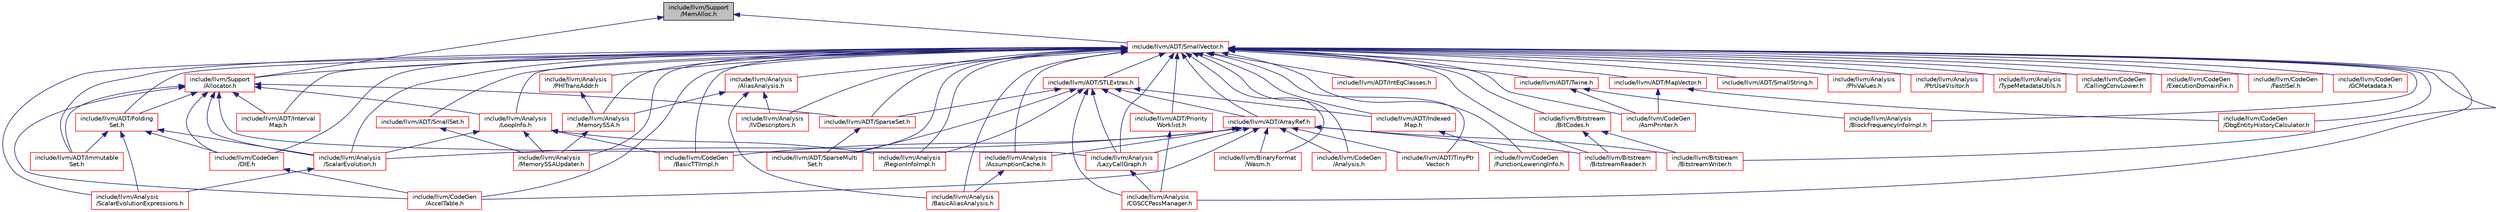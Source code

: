 digraph "include/llvm/Support/MemAlloc.h"
{
 // LATEX_PDF_SIZE
  bgcolor="transparent";
  edge [fontname="Helvetica",fontsize="10",labelfontname="Helvetica",labelfontsize="10"];
  node [fontname="Helvetica",fontsize="10",shape="box"];
  Node1 [label="include/llvm/Support\l/MemAlloc.h",height=0.2,width=0.4,color="black", fillcolor="grey75", style="filled", fontcolor="black",tooltip="This file defines counterparts of C library allocation functions defined in the namespace 'std'."];
  Node1 -> Node2 [dir="back",color="midnightblue",fontsize="10",style="solid",fontname="Helvetica"];
  Node2 [label="include/llvm/ADT/SmallVector.h",height=0.2,width=0.4,color="red",URL="$SmallVector_8h.html",tooltip=" "];
  Node2 -> Node3 [dir="back",color="midnightblue",fontsize="10",style="solid",fontname="Helvetica"];
  Node3 [label="include/llvm/ADT/ArrayRef.h",height=0.2,width=0.4,color="red",URL="$ArrayRef_8h.html",tooltip=" "];
  Node3 -> Node2689 [dir="back",color="midnightblue",fontsize="10",style="solid",fontname="Helvetica"];
  Node2689 [label="include/llvm/ADT/TinyPtr\lVector.h",height=0.2,width=0.4,color="red",URL="$TinyPtrVector_8h.html",tooltip=" "];
  Node3 -> Node1791 [dir="back",color="midnightblue",fontsize="10",style="solid",fontname="Helvetica"];
  Node1791 [label="include/llvm/Analysis\l/AssumptionCache.h",height=0.2,width=0.4,color="red",URL="$AssumptionCache_8h.html",tooltip=" "];
  Node1791 -> Node1455 [dir="back",color="midnightblue",fontsize="10",style="solid",fontname="Helvetica"];
  Node1455 [label="include/llvm/Analysis\l/BasicAliasAnalysis.h",height=0.2,width=0.4,color="red",URL="$BasicAliasAnalysis_8h.html",tooltip="This is the interface for LLVM's primary stateless and local alias analysis."];
  Node3 -> Node803 [dir="back",color="midnightblue",fontsize="10",style="solid",fontname="Helvetica"];
  Node803 [label="include/llvm/Analysis\l/LazyCallGraph.h",height=0.2,width=0.4,color="red",URL="$LazyCallGraph_8h.html",tooltip="Implements a lazy call graph analysis and related passes for the new pass manager."];
  Node803 -> Node804 [dir="back",color="midnightblue",fontsize="10",style="solid",fontname="Helvetica"];
  Node804 [label="include/llvm/Analysis\l/CGSCCPassManager.h",height=0.2,width=0.4,color="red",URL="$CGSCCPassManager_8h.html",tooltip="This header provides classes for managing passes over SCCs of the call graph."];
  Node3 -> Node1468 [dir="back",color="midnightblue",fontsize="10",style="solid",fontname="Helvetica"];
  Node1468 [label="include/llvm/Analysis\l/ScalarEvolution.h",height=0.2,width=0.4,color="red",URL="$ScalarEvolution_8h.html",tooltip=" "];
  Node1468 -> Node834 [dir="back",color="midnightblue",fontsize="10",style="solid",fontname="Helvetica"];
  Node834 [label="include/llvm/Analysis\l/ScalarEvolutionExpressions.h",height=0.2,width=0.4,color="red",URL="$ScalarEvolutionExpressions_8h.html",tooltip=" "];
  Node3 -> Node3144 [dir="back",color="midnightblue",fontsize="10",style="solid",fontname="Helvetica"];
  Node3144 [label="include/llvm/BinaryFormat\l/Wasm.h",height=0.2,width=0.4,color="red",URL="$BinaryFormat_2Wasm_8h.html",tooltip=" "];
  Node3 -> Node3068 [dir="back",color="midnightblue",fontsize="10",style="solid",fontname="Helvetica"];
  Node3068 [label="include/llvm/Bitstream\l/BitstreamReader.h",height=0.2,width=0.4,color="red",URL="$BitstreamReader_8h.html",tooltip=" "];
  Node3 -> Node3148 [dir="back",color="midnightblue",fontsize="10",style="solid",fontname="Helvetica"];
  Node3148 [label="include/llvm/Bitstream\l/BitstreamWriter.h",height=0.2,width=0.4,color="red",URL="$BitstreamWriter_8h.html",tooltip=" "];
  Node3 -> Node2502 [dir="back",color="midnightblue",fontsize="10",style="solid",fontname="Helvetica"];
  Node2502 [label="include/llvm/CodeGen\l/AccelTable.h",height=0.2,width=0.4,color="red",URL="$AccelTable_8h.html",tooltip=" "];
  Node3 -> Node1606 [dir="back",color="midnightblue",fontsize="10",style="solid",fontname="Helvetica"];
  Node1606 [label="include/llvm/CodeGen\l/Analysis.h",height=0.2,width=0.4,color="red",URL="$llvm_2CodeGen_2Analysis_8h.html",tooltip=" "];
  Node3 -> Node55 [dir="back",color="midnightblue",fontsize="10",style="solid",fontname="Helvetica"];
  Node55 [label="include/llvm/CodeGen\l/BasicTTIImpl.h",height=0.2,width=0.4,color="red",URL="$BasicTTIImpl_8h.html",tooltip="This file provides a helper that implements much of the TTI interface in terms of the target-independ..."];
  Node2 -> Node3281 [dir="back",color="midnightblue",fontsize="10",style="solid",fontname="Helvetica"];
  Node3281 [label="include/llvm/ADT/Folding\lSet.h",height=0.2,width=0.4,color="red",URL="$FoldingSet_8h.html",tooltip=" "];
  Node3281 -> Node2264 [dir="back",color="midnightblue",fontsize="10",style="solid",fontname="Helvetica"];
  Node2264 [label="include/llvm/ADT/Immutable\lSet.h",height=0.2,width=0.4,color="red",URL="$ImmutableSet_8h.html",tooltip=" "];
  Node3281 -> Node1468 [dir="back",color="midnightblue",fontsize="10",style="solid",fontname="Helvetica"];
  Node3281 -> Node834 [dir="back",color="midnightblue",fontsize="10",style="solid",fontname="Helvetica"];
  Node3281 -> Node2690 [dir="back",color="midnightblue",fontsize="10",style="solid",fontname="Helvetica"];
  Node2690 [label="include/llvm/CodeGen\l/DIE.h",height=0.2,width=0.4,color="red",URL="$DIE_8h.html",tooltip=" "];
  Node2690 -> Node2502 [dir="back",color="midnightblue",fontsize="10",style="solid",fontname="Helvetica"];
  Node2 -> Node2264 [dir="back",color="midnightblue",fontsize="10",style="solid",fontname="Helvetica"];
  Node2 -> Node3285 [dir="back",color="midnightblue",fontsize="10",style="solid",fontname="Helvetica"];
  Node3285 [label="include/llvm/ADT/Indexed\lMap.h",height=0.2,width=0.4,color="red",URL="$IndexedMap_8h.html",tooltip=" "];
  Node3285 -> Node1045 [dir="back",color="midnightblue",fontsize="10",style="solid",fontname="Helvetica"];
  Node1045 [label="include/llvm/CodeGen\l/FunctionLoweringInfo.h",height=0.2,width=0.4,color="red",URL="$FunctionLoweringInfo_8h.html",tooltip=" "];
  Node2 -> Node3286 [dir="back",color="midnightblue",fontsize="10",style="solid",fontname="Helvetica"];
  Node3286 [label="include/llvm/ADT/IntEqClasses.h",height=0.2,width=0.4,color="red",URL="$IntEqClasses_8h.html",tooltip=" "];
  Node2 -> Node3288 [dir="back",color="midnightblue",fontsize="10",style="solid",fontname="Helvetica"];
  Node3288 [label="include/llvm/ADT/Interval\lMap.h",height=0.2,width=0.4,color="red",URL="$IntervalMap_8h.html",tooltip=" "];
  Node2 -> Node2266 [dir="back",color="midnightblue",fontsize="10",style="solid",fontname="Helvetica"];
  Node2266 [label="include/llvm/ADT/MapVector.h",height=0.2,width=0.4,color="red",URL="$MapVector_8h.html",tooltip=" "];
  Node2266 -> Node1225 [dir="back",color="midnightblue",fontsize="10",style="solid",fontname="Helvetica"];
  Node1225 [label="include/llvm/CodeGen\l/AsmPrinter.h",height=0.2,width=0.4,color="red",URL="$AsmPrinter_8h.html",tooltip=" "];
  Node2266 -> Node1010 [dir="back",color="midnightblue",fontsize="10",style="solid",fontname="Helvetica"];
  Node1010 [label="include/llvm/CodeGen\l/DbgEntityHistoryCalculator.h",height=0.2,width=0.4,color="red",URL="$DbgEntityHistoryCalculator_8h.html",tooltip=" "];
  Node2 -> Node2339 [dir="back",color="midnightblue",fontsize="10",style="solid",fontname="Helvetica"];
  Node2339 [label="include/llvm/ADT/Priority\lWorklist.h",height=0.2,width=0.4,color="red",URL="$PriorityWorklist_8h.html",tooltip="This file provides a priority worklist."];
  Node2339 -> Node804 [dir="back",color="midnightblue",fontsize="10",style="solid",fontname="Helvetica"];
  Node2 -> Node3290 [dir="back",color="midnightblue",fontsize="10",style="solid",fontname="Helvetica"];
  Node3290 [label="include/llvm/ADT/STLExtras.h",height=0.2,width=0.4,color="red",URL="$STLExtras_8h.html",tooltip=" "];
  Node3290 -> Node3 [dir="back",color="midnightblue",fontsize="10",style="solid",fontname="Helvetica"];
  Node3290 -> Node3285 [dir="back",color="midnightblue",fontsize="10",style="solid",fontname="Helvetica"];
  Node3290 -> Node2339 [dir="back",color="midnightblue",fontsize="10",style="solid",fontname="Helvetica"];
  Node3290 -> Node3292 [dir="back",color="midnightblue",fontsize="10",style="solid",fontname="Helvetica"];
  Node3292 [label="include/llvm/ADT/SparseMulti\lSet.h",height=0.2,width=0.4,color="red",URL="$SparseMultiSet_8h.html",tooltip=" "];
  Node3290 -> Node3293 [dir="back",color="midnightblue",fontsize="10",style="solid",fontname="Helvetica"];
  Node3293 [label="include/llvm/ADT/SparseSet.h",height=0.2,width=0.4,color="red",URL="$SparseSet_8h.html",tooltip=" "];
  Node3293 -> Node3292 [dir="back",color="midnightblue",fontsize="10",style="solid",fontname="Helvetica"];
  Node3290 -> Node804 [dir="back",color="midnightblue",fontsize="10",style="solid",fontname="Helvetica"];
  Node3290 -> Node803 [dir="back",color="midnightblue",fontsize="10",style="solid",fontname="Helvetica"];
  Node3290 -> Node1517 [dir="back",color="midnightblue",fontsize="10",style="solid",fontname="Helvetica"];
  Node1517 [label="include/llvm/Analysis\l/RegionInfoImpl.h",height=0.2,width=0.4,color="red",URL="$RegionInfoImpl_8h.html",tooltip=" "];
  Node2 -> Node3516 [dir="back",color="midnightblue",fontsize="10",style="solid",fontname="Helvetica"];
  Node3516 [label="include/llvm/ADT/SmallSet.h",height=0.2,width=0.4,color="red",URL="$SmallSet_8h.html",tooltip=" "];
  Node3516 -> Node1513 [dir="back",color="midnightblue",fontsize="10",style="solid",fontname="Helvetica"];
  Node1513 [label="include/llvm/Analysis\l/MemorySSAUpdater.h",height=0.2,width=0.4,color="red",URL="$MemorySSAUpdater_8h.html",tooltip=" "];
  Node2 -> Node3295 [dir="back",color="midnightblue",fontsize="10",style="solid",fontname="Helvetica"];
  Node3295 [label="include/llvm/ADT/SmallString.h",height=0.2,width=0.4,color="red",URL="$SmallString_8h.html",tooltip=" "];
  Node2 -> Node3292 [dir="back",color="midnightblue",fontsize="10",style="solid",fontname="Helvetica"];
  Node2 -> Node3293 [dir="back",color="midnightblue",fontsize="10",style="solid",fontname="Helvetica"];
  Node2 -> Node2689 [dir="back",color="midnightblue",fontsize="10",style="solid",fontname="Helvetica"];
  Node2 -> Node3350 [dir="back",color="midnightblue",fontsize="10",style="solid",fontname="Helvetica"];
  Node3350 [label="include/llvm/ADT/Twine.h",height=0.2,width=0.4,color="red",URL="$Twine_8h.html",tooltip=" "];
  Node3350 -> Node2198 [dir="back",color="midnightblue",fontsize="10",style="solid",fontname="Helvetica"];
  Node2198 [label="include/llvm/Analysis\l/BlockFrequencyInfoImpl.h",height=0.2,width=0.4,color="red",URL="$BlockFrequencyInfoImpl_8h.html",tooltip=" "];
  Node3350 -> Node1225 [dir="back",color="midnightblue",fontsize="10",style="solid",fontname="Helvetica"];
  Node2 -> Node1580 [dir="back",color="midnightblue",fontsize="10",style="solid",fontname="Helvetica"];
  Node1580 [label="include/llvm/Analysis\l/AliasAnalysis.h",height=0.2,width=0.4,color="red",URL="$AliasAnalysis_8h.html",tooltip=" "];
  Node1580 -> Node1455 [dir="back",color="midnightblue",fontsize="10",style="solid",fontname="Helvetica"];
  Node1580 -> Node943 [dir="back",color="midnightblue",fontsize="10",style="solid",fontname="Helvetica"];
  Node943 [label="include/llvm/Analysis\l/IVDescriptors.h",height=0.2,width=0.4,color="red",URL="$IVDescriptors_8h.html",tooltip=" "];
  Node1580 -> Node1546 [dir="back",color="midnightblue",fontsize="10",style="solid",fontname="Helvetica"];
  Node1546 [label="include/llvm/Analysis\l/MemorySSA.h",height=0.2,width=0.4,color="red",URL="$MemorySSA_8h.html",tooltip="This file exposes an interface to building/using memory SSA to walk memory instructions using a use/d..."];
  Node1546 -> Node1513 [dir="back",color="midnightblue",fontsize="10",style="solid",fontname="Helvetica"];
  Node2 -> Node1791 [dir="back",color="midnightblue",fontsize="10",style="solid",fontname="Helvetica"];
  Node2 -> Node1455 [dir="back",color="midnightblue",fontsize="10",style="solid",fontname="Helvetica"];
  Node2 -> Node2198 [dir="back",color="midnightblue",fontsize="10",style="solid",fontname="Helvetica"];
  Node2 -> Node804 [dir="back",color="midnightblue",fontsize="10",style="solid",fontname="Helvetica"];
  Node2 -> Node943 [dir="back",color="midnightblue",fontsize="10",style="solid",fontname="Helvetica"];
  Node2 -> Node803 [dir="back",color="midnightblue",fontsize="10",style="solid",fontname="Helvetica"];
  Node2 -> Node1509 [dir="back",color="midnightblue",fontsize="10",style="solid",fontname="Helvetica"];
  Node1509 [label="include/llvm/Analysis\l/LoopInfo.h",height=0.2,width=0.4,color="red",URL="$LoopInfo_8h.html",tooltip=" "];
  Node1509 -> Node1513 [dir="back",color="midnightblue",fontsize="10",style="solid",fontname="Helvetica"];
  Node1509 -> Node1517 [dir="back",color="midnightblue",fontsize="10",style="solid",fontname="Helvetica"];
  Node1509 -> Node1468 [dir="back",color="midnightblue",fontsize="10",style="solid",fontname="Helvetica"];
  Node1509 -> Node55 [dir="back",color="midnightblue",fontsize="10",style="solid",fontname="Helvetica"];
  Node2 -> Node1546 [dir="back",color="midnightblue",fontsize="10",style="solid",fontname="Helvetica"];
  Node2 -> Node1513 [dir="back",color="midnightblue",fontsize="10",style="solid",fontname="Helvetica"];
  Node2 -> Node2448 [dir="back",color="midnightblue",fontsize="10",style="solid",fontname="Helvetica"];
  Node2448 [label="include/llvm/Analysis\l/PHITransAddr.h",height=0.2,width=0.4,color="red",URL="$PHITransAddr_8h.html",tooltip=" "];
  Node2448 -> Node1546 [dir="back",color="midnightblue",fontsize="10",style="solid",fontname="Helvetica"];
  Node2 -> Node1799 [dir="back",color="midnightblue",fontsize="10",style="solid",fontname="Helvetica"];
  Node1799 [label="include/llvm/Analysis\l/PhiValues.h",height=0.2,width=0.4,color="red",URL="$PhiValues_8h.html",tooltip=" "];
  Node2 -> Node1577 [dir="back",color="midnightblue",fontsize="10",style="solid",fontname="Helvetica"];
  Node1577 [label="include/llvm/Analysis\l/PtrUseVisitor.h",height=0.2,width=0.4,color="red",URL="$PtrUseVisitor_8h.html",tooltip="This file provides a collection of visitors which walk the (instruction) uses of a pointer."];
  Node2 -> Node1517 [dir="back",color="midnightblue",fontsize="10",style="solid",fontname="Helvetica"];
  Node2 -> Node1468 [dir="back",color="midnightblue",fontsize="10",style="solid",fontname="Helvetica"];
  Node2 -> Node834 [dir="back",color="midnightblue",fontsize="10",style="solid",fontname="Helvetica"];
  Node2 -> Node1605 [dir="back",color="midnightblue",fontsize="10",style="solid",fontname="Helvetica"];
  Node1605 [label="include/llvm/Analysis\l/TypeMetadataUtils.h",height=0.2,width=0.4,color="red",URL="$TypeMetadataUtils_8h.html",tooltip=" "];
  Node2 -> Node3144 [dir="back",color="midnightblue",fontsize="10",style="solid",fontname="Helvetica"];
  Node2 -> Node3517 [dir="back",color="midnightblue",fontsize="10",style="solid",fontname="Helvetica"];
  Node3517 [label="include/llvm/Bitstream\l/BitCodes.h",height=0.2,width=0.4,color="red",URL="$BitCodes_8h.html",tooltip=" "];
  Node3517 -> Node3068 [dir="back",color="midnightblue",fontsize="10",style="solid",fontname="Helvetica"];
  Node3517 -> Node3148 [dir="back",color="midnightblue",fontsize="10",style="solid",fontname="Helvetica"];
  Node2 -> Node3068 [dir="back",color="midnightblue",fontsize="10",style="solid",fontname="Helvetica"];
  Node2 -> Node3148 [dir="back",color="midnightblue",fontsize="10",style="solid",fontname="Helvetica"];
  Node2 -> Node2502 [dir="back",color="midnightblue",fontsize="10",style="solid",fontname="Helvetica"];
  Node2 -> Node1606 [dir="back",color="midnightblue",fontsize="10",style="solid",fontname="Helvetica"];
  Node2 -> Node1225 [dir="back",color="midnightblue",fontsize="10",style="solid",fontname="Helvetica"];
  Node2 -> Node55 [dir="back",color="midnightblue",fontsize="10",style="solid",fontname="Helvetica"];
  Node2 -> Node1197 [dir="back",color="midnightblue",fontsize="10",style="solid",fontname="Helvetica"];
  Node1197 [label="include/llvm/CodeGen\l/CallingConvLower.h",height=0.2,width=0.4,color="red",URL="$CallingConvLower_8h.html",tooltip=" "];
  Node2 -> Node2690 [dir="back",color="midnightblue",fontsize="10",style="solid",fontname="Helvetica"];
  Node2 -> Node1010 [dir="back",color="midnightblue",fontsize="10",style="solid",fontname="Helvetica"];
  Node2 -> Node1257 [dir="back",color="midnightblue",fontsize="10",style="solid",fontname="Helvetica"];
  Node1257 [label="include/llvm/CodeGen\l/ExecutionDomainFix.h",height=0.2,width=0.4,color="red",URL="$ExecutionDomainFix_8h.html",tooltip=" "];
  Node2 -> Node96 [dir="back",color="midnightblue",fontsize="10",style="solid",fontname="Helvetica"];
  Node96 [label="include/llvm/CodeGen\l/FastISel.h",height=0.2,width=0.4,color="red",URL="$FastISel_8h.html",tooltip="This file defines the FastISel class."];
  Node2 -> Node1045 [dir="back",color="midnightblue",fontsize="10",style="solid",fontname="Helvetica"];
  Node2 -> Node2346 [dir="back",color="midnightblue",fontsize="10",style="solid",fontname="Helvetica"];
  Node2346 [label="include/llvm/CodeGen\l/GCMetadata.h",height=0.2,width=0.4,color="red",URL="$GCMetadata_8h.html",tooltip=" "];
  Node2 -> Node3524 [dir="back",color="midnightblue",fontsize="10",style="solid",fontname="Helvetica"];
  Node3524 [label="include/llvm/Support\l/Allocator.h",height=0.2,width=0.4,color="red",URL="$Allocator_8h.html",tooltip="This file defines the MallocAllocator and BumpPtrAllocator interfaces."];
  Node3524 -> Node3281 [dir="back",color="midnightblue",fontsize="10",style="solid",fontname="Helvetica"];
  Node3524 -> Node2264 [dir="back",color="midnightblue",fontsize="10",style="solid",fontname="Helvetica"];
  Node3524 -> Node3288 [dir="back",color="midnightblue",fontsize="10",style="solid",fontname="Helvetica"];
  Node3524 -> Node3293 [dir="back",color="midnightblue",fontsize="10",style="solid",fontname="Helvetica"];
  Node3524 -> Node803 [dir="back",color="midnightblue",fontsize="10",style="solid",fontname="Helvetica"];
  Node3524 -> Node1509 [dir="back",color="midnightblue",fontsize="10",style="solid",fontname="Helvetica"];
  Node3524 -> Node1468 [dir="back",color="midnightblue",fontsize="10",style="solid",fontname="Helvetica"];
  Node3524 -> Node2502 [dir="back",color="midnightblue",fontsize="10",style="solid",fontname="Helvetica"];
  Node3524 -> Node2690 [dir="back",color="midnightblue",fontsize="10",style="solid",fontname="Helvetica"];
  Node1 -> Node3524 [dir="back",color="midnightblue",fontsize="10",style="solid",fontname="Helvetica"];
}

